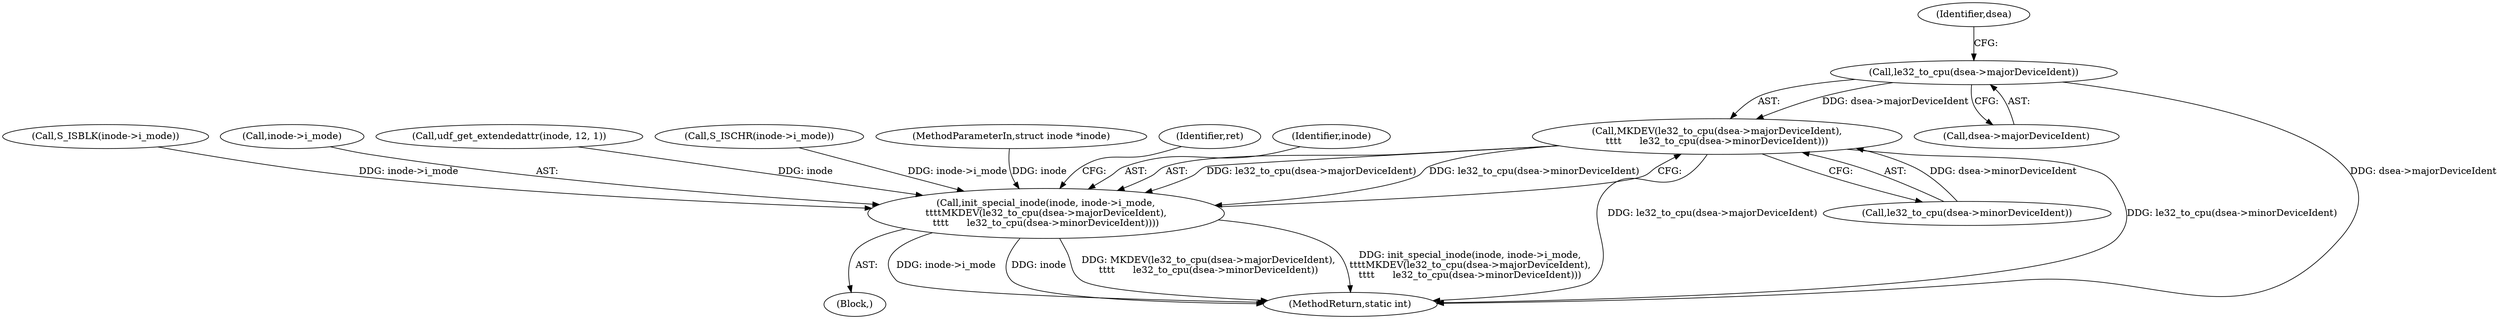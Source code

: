 digraph "0_linux_23b133bdc452aa441fcb9b82cbf6dd05cfd342d0@pointer" {
"1001213" [label="(Call,le32_to_cpu(dsea->majorDeviceIdent))"];
"1001212" [label="(Call,MKDEV(le32_to_cpu(dsea->majorDeviceIdent),\n\t\t\t\t      le32_to_cpu(dsea->minorDeviceIdent)))"];
"1001207" [label="(Call,init_special_inode(inode, inode->i_mode,\n\t\t\t\tMKDEV(le32_to_cpu(dsea->majorDeviceIdent),\n\t\t\t\t      le32_to_cpu(dsea->minorDeviceIdent))))"];
"1001190" [label="(Call,S_ISBLK(inode->i_mode))"];
"1001214" [label="(Call,dsea->majorDeviceIdent)"];
"1001209" [label="(Call,inode->i_mode)"];
"1001200" [label="(Call,udf_get_extendedattr(inode, 12, 1))"];
"1001186" [label="(Call,S_ISCHR(inode->i_mode))"];
"1001213" [label="(Call,le32_to_cpu(dsea->majorDeviceIdent))"];
"1000109" [label="(MethodParameterIn,struct inode *inode)"];
"1001212" [label="(Call,MKDEV(le32_to_cpu(dsea->majorDeviceIdent),\n\t\t\t\t      le32_to_cpu(dsea->minorDeviceIdent)))"];
"1001224" [label="(Identifier,ret)"];
"1001219" [label="(Identifier,dsea)"];
"1001217" [label="(Call,le32_to_cpu(dsea->minorDeviceIdent))"];
"1001206" [label="(Block,)"];
"1001231" [label="(MethodReturn,static int)"];
"1001207" [label="(Call,init_special_inode(inode, inode->i_mode,\n\t\t\t\tMKDEV(le32_to_cpu(dsea->majorDeviceIdent),\n\t\t\t\t      le32_to_cpu(dsea->minorDeviceIdent))))"];
"1001208" [label="(Identifier,inode)"];
"1001213" -> "1001212"  [label="AST: "];
"1001213" -> "1001214"  [label="CFG: "];
"1001214" -> "1001213"  [label="AST: "];
"1001219" -> "1001213"  [label="CFG: "];
"1001213" -> "1001231"  [label="DDG: dsea->majorDeviceIdent"];
"1001213" -> "1001212"  [label="DDG: dsea->majorDeviceIdent"];
"1001212" -> "1001207"  [label="AST: "];
"1001212" -> "1001217"  [label="CFG: "];
"1001217" -> "1001212"  [label="AST: "];
"1001207" -> "1001212"  [label="CFG: "];
"1001212" -> "1001231"  [label="DDG: le32_to_cpu(dsea->majorDeviceIdent)"];
"1001212" -> "1001231"  [label="DDG: le32_to_cpu(dsea->minorDeviceIdent)"];
"1001212" -> "1001207"  [label="DDG: le32_to_cpu(dsea->majorDeviceIdent)"];
"1001212" -> "1001207"  [label="DDG: le32_to_cpu(dsea->minorDeviceIdent)"];
"1001217" -> "1001212"  [label="DDG: dsea->minorDeviceIdent"];
"1001207" -> "1001206"  [label="AST: "];
"1001208" -> "1001207"  [label="AST: "];
"1001209" -> "1001207"  [label="AST: "];
"1001224" -> "1001207"  [label="CFG: "];
"1001207" -> "1001231"  [label="DDG: inode->i_mode"];
"1001207" -> "1001231"  [label="DDG: inode"];
"1001207" -> "1001231"  [label="DDG: MKDEV(le32_to_cpu(dsea->majorDeviceIdent),\n\t\t\t\t      le32_to_cpu(dsea->minorDeviceIdent))"];
"1001207" -> "1001231"  [label="DDG: init_special_inode(inode, inode->i_mode,\n\t\t\t\tMKDEV(le32_to_cpu(dsea->majorDeviceIdent),\n\t\t\t\t      le32_to_cpu(dsea->minorDeviceIdent)))"];
"1001200" -> "1001207"  [label="DDG: inode"];
"1000109" -> "1001207"  [label="DDG: inode"];
"1001190" -> "1001207"  [label="DDG: inode->i_mode"];
"1001186" -> "1001207"  [label="DDG: inode->i_mode"];
}
